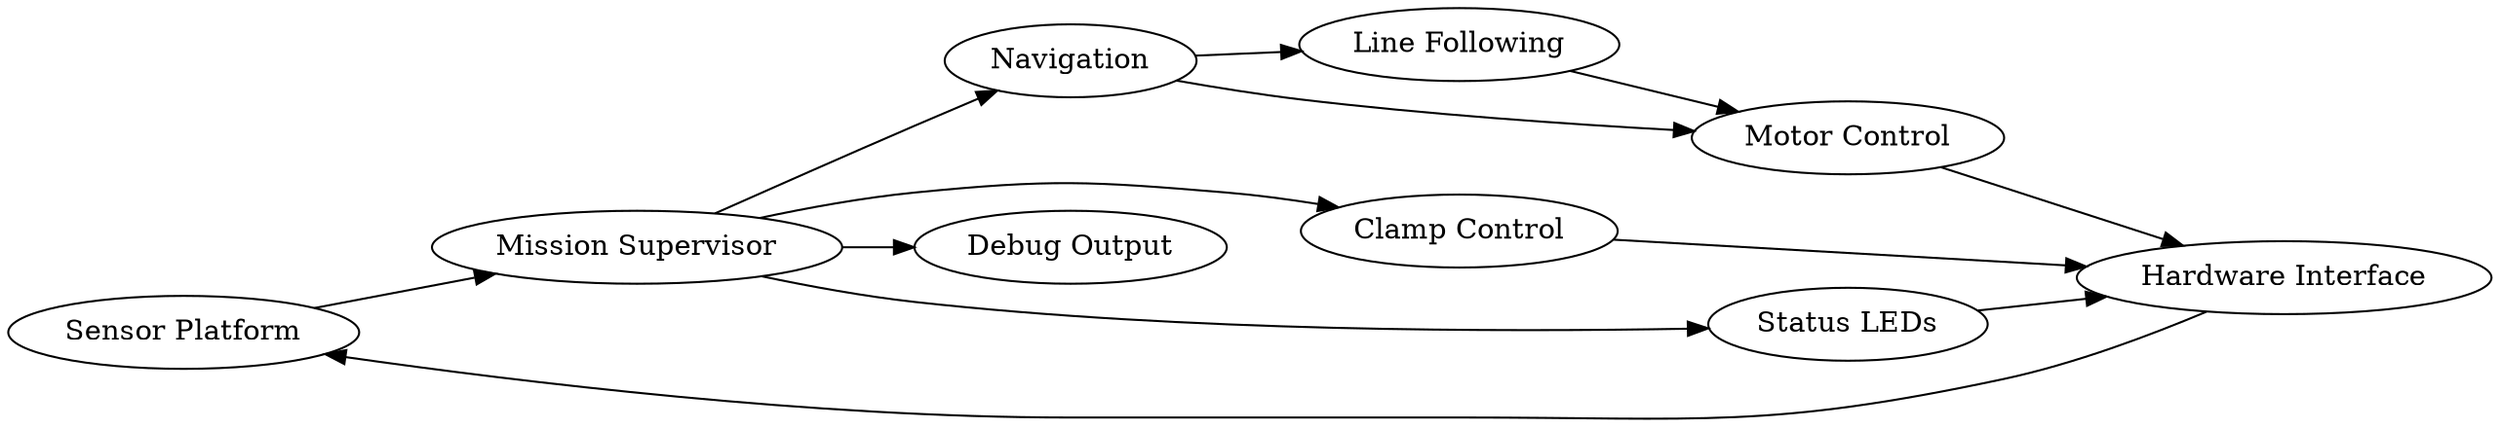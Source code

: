 digraph layout {
    rankdir=LR;
    "Sensor Platform" -> "Mission Supervisor";
    "Mission Supervisor" -> "Navigation";
    "Navigation" -> "Line Following";
    "Line Following" -> "Motor Control";
    "Navigation" -> "Motor Control";
    "Mission Supervisor" -> "Clamp Control";
    "Mission Supervisor" -> "Debug Output";
    "Mission Supervisor" -> "Status LEDs";
    "Motor Control" -> "Hardware Interface";
    "Clamp Control" -> "Hardware Interface";
    "Status LEDs" -> "Hardware Interface";
    "Hardware Interface" -> "Sensor Platform";
}
